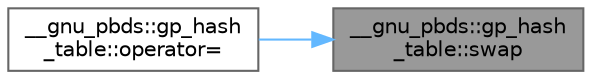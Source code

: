 digraph "__gnu_pbds::gp_hash_table::swap"
{
 // LATEX_PDF_SIZE
  bgcolor="transparent";
  edge [fontname=Helvetica,fontsize=10,labelfontname=Helvetica,labelfontsize=10];
  node [fontname=Helvetica,fontsize=10,shape=box,height=0.2,width=0.4];
  rankdir="RL";
  Node1 [id="Node000001",label="__gnu_pbds::gp_hash\l_table::swap",height=0.2,width=0.4,color="gray40", fillcolor="grey60", style="filled", fontcolor="black",tooltip=" "];
  Node1 -> Node2 [id="edge3_Node000001_Node000002",dir="back",color="steelblue1",style="solid",tooltip=" "];
  Node2 [id="Node000002",label="__gnu_pbds::gp_hash\l_table::operator=",height=0.2,width=0.4,color="grey40", fillcolor="white", style="filled",URL="$class____gnu__pbds_1_1gp__hash__table.html#ab60a98e829799556cebbd1a0e15ac1bd",tooltip=" "];
}
